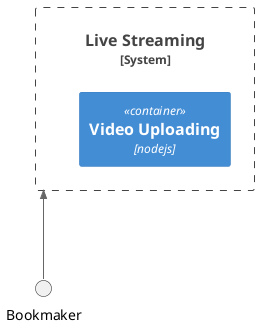 @startuml SportRadar
!include <C4/C4_Container>

System_Boundary(LiveStreaming, "Live Streaming") {
    Container(VideoUploading, "Video Uploading", "nodejs", "")

}
Rel_U(Bookmaker, LiveStreaming, "")


@enduml